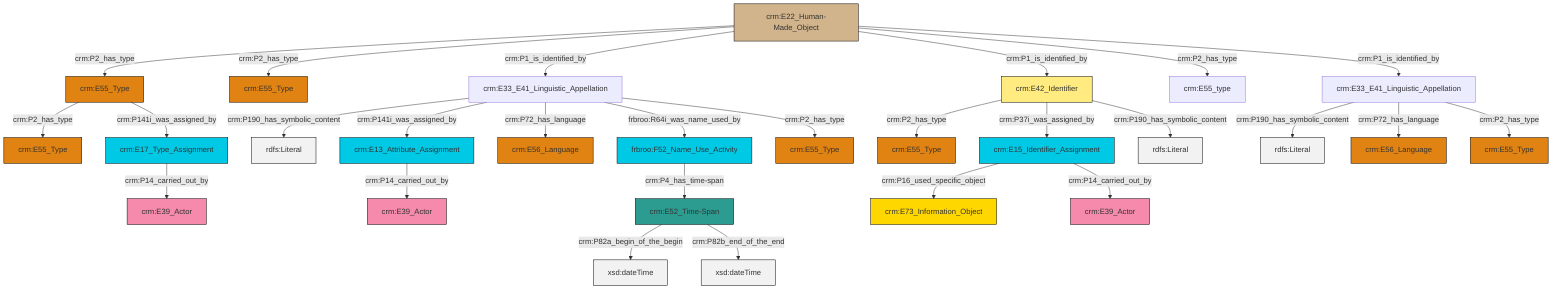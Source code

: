 graph TD
classDef Literal fill:#f2f2f2,stroke:#000000;
classDef CRM_Entity fill:#FFFFFF,stroke:#000000;
classDef Temporal_Entity fill:#00C9E6, stroke:#000000;
classDef Type fill:#E18312, stroke:#000000;
classDef Time-Span fill:#2C9C91, stroke:#000000;
classDef Appellation fill:#FFEB7F, stroke:#000000;
classDef Place fill:#008836, stroke:#000000;
classDef Persistent_Item fill:#B266B2, stroke:#000000;
classDef Conceptual_Object fill:#FFD700, stroke:#000000;
classDef Physical_Thing fill:#D2B48C, stroke:#000000;
classDef Actor fill:#f58aad, stroke:#000000;
classDef PC_Classes fill:#4ce600, stroke:#000000;
classDef Multi fill:#cccccc,stroke:#000000;

4["crm:E33_E41_Linguistic_Appellation"]:::Default -->|crm:P190_has_symbolic_content| 5[rdfs:Literal]:::Literal
8["crm:E15_Identifier_Assignment"]:::Temporal_Entity -->|crm:P16_used_specific_object| 9["crm:E73_Information_Object"]:::Conceptual_Object
4["crm:E33_E41_Linguistic_Appellation"]:::Default -->|crm:P72_has_language| 6["crm:E56_Language"]:::Type
4["crm:E33_E41_Linguistic_Appellation"]:::Default -->|crm:P2_has_type| 10["crm:E55_Type"]:::Type
11["crm:E33_E41_Linguistic_Appellation"]:::Default -->|crm:P190_has_symbolic_content| 12[rdfs:Literal]:::Literal
13["crm:E55_Type"]:::Type -->|crm:P2_has_type| 0["crm:E55_Type"]:::Type
22["crm:E22_Human-Made_Object"]:::Physical_Thing -->|crm:P2_has_type| 13["crm:E55_Type"]:::Type
22["crm:E22_Human-Made_Object"]:::Physical_Thing -->|crm:P2_has_type| 31["crm:E55_Type"]:::Type
26["crm:E42_Identifier"]:::Appellation -->|crm:P2_has_type| 16["crm:E55_Type"]:::Type
8["crm:E15_Identifier_Assignment"]:::Temporal_Entity -->|crm:P14_carried_out_by| 2["crm:E39_Actor"]:::Actor
11["crm:E33_E41_Linguistic_Appellation"]:::Default -->|crm:P141i_was_assigned_by| 37["crm:E13_Attribute_Assignment"]:::Temporal_Entity
11["crm:E33_E41_Linguistic_Appellation"]:::Default -->|crm:P72_has_language| 35["crm:E56_Language"]:::Type
32["crm:E52_Time-Span"]:::Time-Span -->|crm:P82a_begin_of_the_begin| 38[xsd:dateTime]:::Literal
22["crm:E22_Human-Made_Object"]:::Physical_Thing -->|crm:P1_is_identified_by| 11["crm:E33_E41_Linguistic_Appellation"]:::Default
14["frbroo:F52_Name_Use_Activity"]:::Temporal_Entity -->|crm:P4_has_time-span| 32["crm:E52_Time-Span"]:::Time-Span
22["crm:E22_Human-Made_Object"]:::Physical_Thing -->|crm:P1_is_identified_by| 26["crm:E42_Identifier"]:::Appellation
37["crm:E13_Attribute_Assignment"]:::Temporal_Entity -->|crm:P14_carried_out_by| 40["crm:E39_Actor"]:::Actor
26["crm:E42_Identifier"]:::Appellation -->|crm:P37i_was_assigned_by| 8["crm:E15_Identifier_Assignment"]:::Temporal_Entity
11["crm:E33_E41_Linguistic_Appellation"]:::Default -->|frbroo:R64i_was_name_used_by| 14["frbroo:F52_Name_Use_Activity"]:::Temporal_Entity
32["crm:E52_Time-Span"]:::Time-Span -->|crm:P82b_end_of_the_end| 44[xsd:dateTime]:::Literal
13["crm:E55_Type"]:::Type -->|crm:P141i_was_assigned_by| 45["crm:E17_Type_Assignment"]:::Temporal_Entity
22["crm:E22_Human-Made_Object"]:::Physical_Thing -->|crm:P2_has_type| 29["crm:E55_type"]:::Default
22["crm:E22_Human-Made_Object"]:::Physical_Thing -->|crm:P1_is_identified_by| 4["crm:E33_E41_Linguistic_Appellation"]:::Default
11["crm:E33_E41_Linguistic_Appellation"]:::Default -->|crm:P2_has_type| 19["crm:E55_Type"]:::Type
26["crm:E42_Identifier"]:::Appellation -->|crm:P190_has_symbolic_content| 50[rdfs:Literal]:::Literal
45["crm:E17_Type_Assignment"]:::Temporal_Entity -->|crm:P14_carried_out_by| 23["crm:E39_Actor"]:::Actor